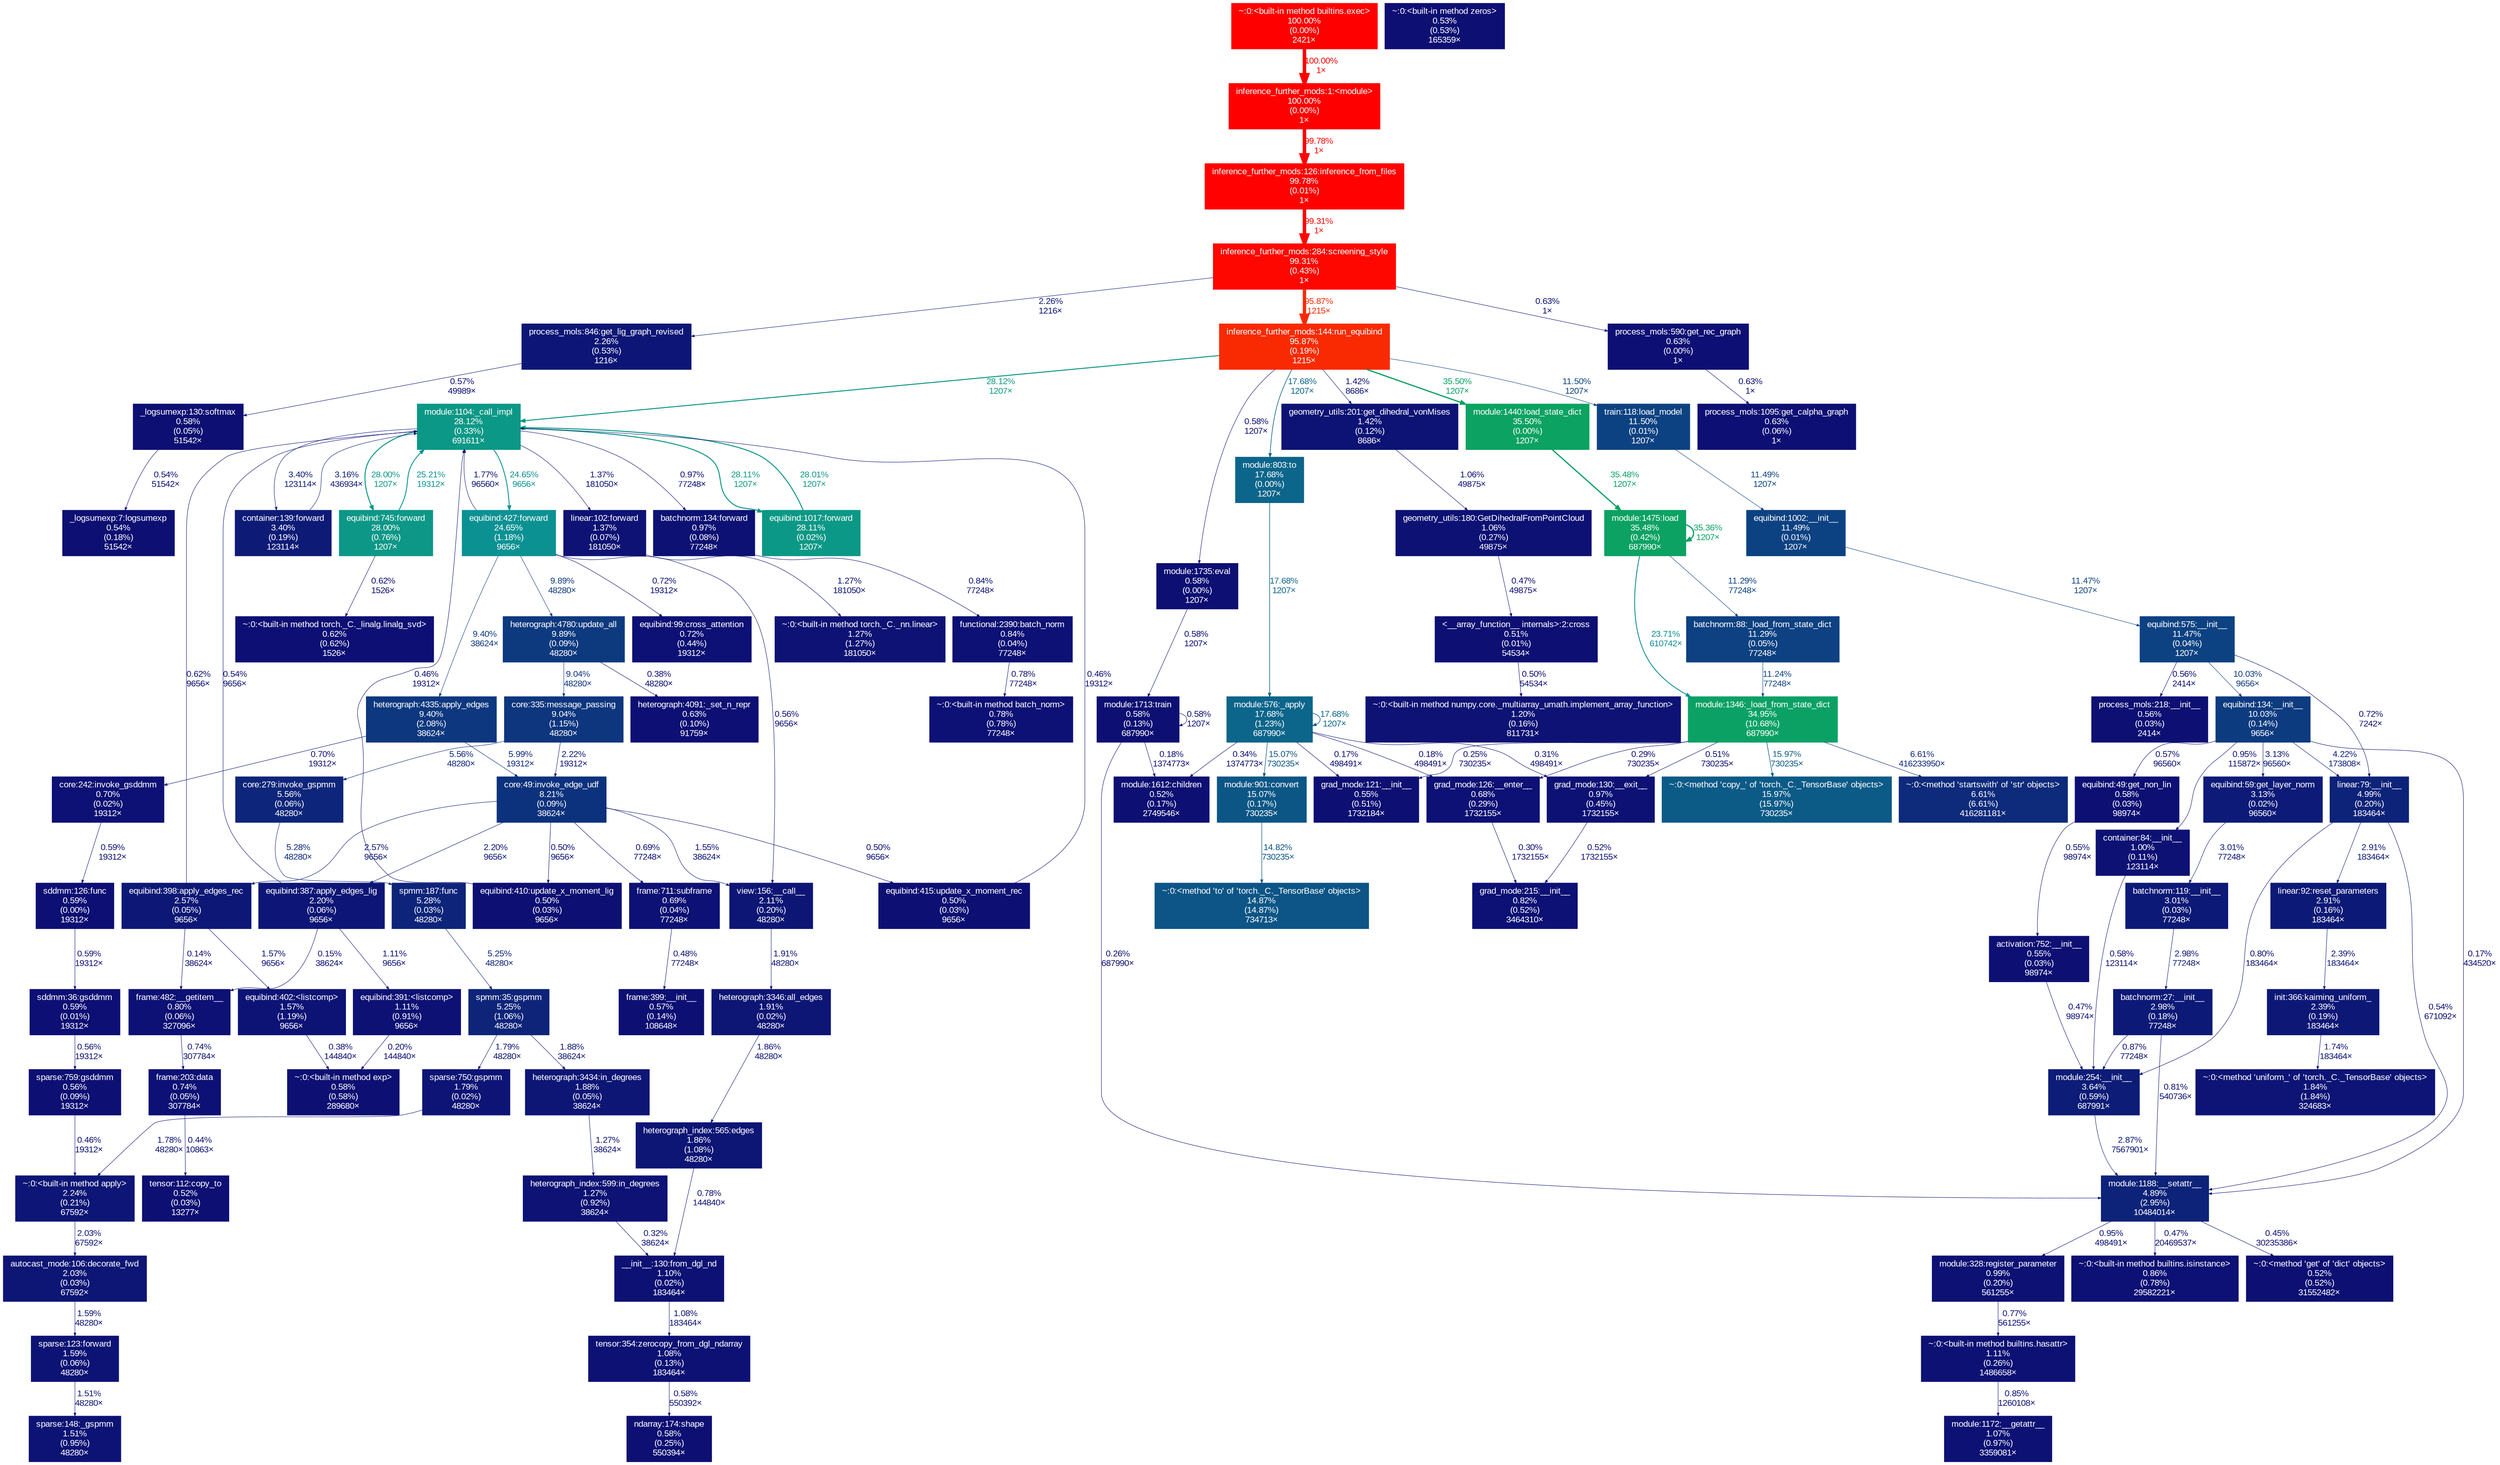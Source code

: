 digraph {
	graph [fontname=Arial, nodesep=0.125, ranksep=0.25];
	node [fontcolor=white, fontname=Arial, height=0, shape=box, style=filled, width=0];
	edge [fontname=Arial];
	4 [color="#0ba165", fontcolor="#ffffff", fontsize="10.00", label="module:1346:_load_from_state_dict\n34.95%\n(10.68%)\n687990×", tooltip="/home/amfaber/anaconda3/envs/equibind/lib/python3.7/site-packages/torch/nn/modules/module.py"];
	4 -> 2086 [arrowsize="0.35", color="#0d2a7b", fontcolor="#0d2a7b", fontsize="10.00", label="6.61%\n416233950×", labeldistance="0.50", penwidth="0.50"];
	4 -> 2468 [arrowsize="0.35", color="#0d0e73", fontcolor="#0d0e73", fontsize="10.00", label="0.29%\n730235×", labeldistance="0.50", penwidth="0.50"];
	4 -> 2571 [arrowsize="0.40", color="#0c5b87", fontcolor="#0c5b87", fontsize="10.00", label="15.97%\n730235×", labeldistance="0.64", penwidth="0.64"];
	4 -> 7157 [arrowsize="0.35", color="#0d0e73", fontcolor="#0d0e73", fontsize="10.00", label="0.25%\n730235×", labeldistance="0.50", penwidth="0.50"];
	4 -> 7159 [arrowsize="0.35", color="#0d0f73", fontcolor="#0d0f73", fontsize="10.00", label="0.51%\n730235×", labeldistance="0.50", penwidth="0.50"];
	9 [color="#0c658a", fontcolor="#ffffff", fontsize="10.00", label="module:576:_apply\n17.68%\n(1.23%)\n687990×", tooltip="/home/amfaber/anaconda3/envs/equibind/lib/python3.7/site-packages/torch/nn/modules/module.py"];
	9 -> 9 [arrowsize="0.42", color="#0c658a", fontcolor="#0c658a", fontsize="10.00", label="17.68%\n1207×", labeldistance="0.71", penwidth="0.71"];
	9 -> 2468 [arrowsize="0.35", color="#0d0d73", fontcolor="#0d0d73", fontsize="10.00", label="0.18%\n498491×", labeldistance="0.50", penwidth="0.50"];
	9 -> 2591 [arrowsize="0.39", color="#0c5686", fontcolor="#0c5686", fontsize="10.00", label="15.07%\n730235×", labeldistance="0.60", penwidth="0.60"];
	9 -> 7157 [arrowsize="0.35", color="#0d0d73", fontcolor="#0d0d73", fontsize="10.00", label="0.17%\n498491×", labeldistance="0.50", penwidth="0.50"];
	9 -> 7159 [arrowsize="0.35", color="#0d0e73", fontcolor="#0d0e73", fontsize="10.00", label="0.31%\n498491×", labeldistance="0.50", penwidth="0.50"];
	9 -> 7251 [arrowsize="0.35", color="#0d0e73", fontcolor="#0d0e73", fontsize="10.00", label="0.34%\n1374773×", labeldistance="0.50", penwidth="0.50"];
	10 [color="#0ba263", fontcolor="#ffffff", fontsize="10.00", label="module:1475:load\n35.48%\n(0.42%)\n687990×", tooltip="/home/amfaber/anaconda3/envs/equibind/lib/python3.7/site-packages/torch/nn/modules/module.py"];
	10 -> 4 [arrowsize="0.49", color="#0c8b92", fontcolor="#0c8b92", fontsize="10.00", label="23.71%\n610742×", labeldistance="0.95", penwidth="0.95"];
	10 -> 10 [arrowsize="0.59", color="#0ba163", fontcolor="#0ba163", fontsize="10.00", label="35.36%\n1207×", labeldistance="1.41", penwidth="1.41"];
	10 -> 2240 [arrowsize="0.35", color="#0d4181", fontcolor="#0d4181", fontsize="10.00", label="11.29%\n77248×", labeldistance="0.50", penwidth="0.50"];
	14 [color="#0ba262", fontcolor="#ffffff", fontsize="10.00", label="module:1440:load_state_dict\n35.50%\n(0.00%)\n1207×", tooltip="/home/amfaber/anaconda3/envs/equibind/lib/python3.7/site-packages/torch/nn/modules/module.py"];
	14 -> 10 [arrowsize="0.60", color="#0ba263", fontcolor="#0ba263", fontsize="10.00", label="35.48%\n1207×", labeldistance="1.42", penwidth="1.42"];
	94 [color="#ff0000", fontcolor="#ffffff", fontsize="10.00", label="inference_further_mods:1:<module>\n100.00%\n(0.00%)\n1×", tooltip="inference_further_mods.py"];
	94 -> 2986 [arrowsize="1.00", color="#ff0200", fontcolor="#ff0200", fontsize="10.00", label="99.78%\n1×", labeldistance="3.99", penwidth="3.99"];
	96 [color="#fe0700", fontcolor="#ffffff", fontsize="10.00", label="inference_further_mods:284:screening_style\n99.31%\n(0.43%)\n1×", tooltip="inference_further_mods.py"];
	96 -> 1756 [arrowsize="0.35", color="#0d1676", fontcolor="#0d1676", fontsize="10.00", label="2.26%\n1216×", labeldistance="0.50", penwidth="0.50"];
	96 -> 1846 [arrowsize="0.98", color="#f92a01", fontcolor="#f92a01", fontsize="10.00", label="95.87%\n1215×", labeldistance="3.83", penwidth="3.83"];
	96 -> 4318 [arrowsize="0.35", color="#0d0f74", fontcolor="#0d0f74", fontsize="10.00", label="0.63%\n1×", labeldistance="0.50", penwidth="0.50"];
	1375 [color="#ff0000", fontcolor="#ffffff", fontsize="10.00", label="~:0:<built-in method builtins.exec>\n100.00%\n(0.00%)\n2421×", tooltip="~"];
	1375 -> 94 [arrowsize="1.00", color="#ff0000", fontcolor="#ff0000", fontsize="10.00", label="100.00%\n1×", labeldistance="4.00", penwidth="4.00"];
	1398 [color="#0d1074", fontcolor="#ffffff", fontsize="10.00", label="core:242:invoke_gsddmm\n0.70%\n(0.02%)\n19312×", tooltip="/home/amfaber/anaconda3/envs/equibind/lib/python3.7/site-packages/dgl/core.py"];
	1398 -> 5165 [arrowsize="0.35", color="#0d0f74", fontcolor="#0d0f74", fontsize="10.00", label="0.59%\n19312×", labeldistance="0.50", penwidth="0.50"];
	1399 [color="#0d257a", fontcolor="#ffffff", fontsize="10.00", label="core:279:invoke_gspmm\n5.56%\n(0.06%)\n48280×", tooltip="/home/amfaber/anaconda3/envs/equibind/lib/python3.7/site-packages/dgl/core.py"];
	1399 -> 5162 [arrowsize="0.35", color="#0d247a", fontcolor="#0d247a", fontsize="10.00", label="5.28%\n48280×", labeldistance="0.50", penwidth="0.50"];
	1400 [color="#0d367e", fontcolor="#ffffff", fontsize="10.00", label="core:335:message_passing\n9.04%\n(1.15%)\n48280×", tooltip="/home/amfaber/anaconda3/envs/equibind/lib/python3.7/site-packages/dgl/core.py"];
	1400 -> 1399 [arrowsize="0.35", color="#0d257a", fontcolor="#0d257a", fontsize="10.00", label="5.56%\n48280×", labeldistance="0.50", penwidth="0.50"];
	1400 -> 1778 [arrowsize="0.35", color="#0d1676", fontcolor="#0d1676", fontsize="10.00", label="2.22%\n19312×", labeldistance="0.50", penwidth="0.50"];
	1404 [color="#0d1375", fontcolor="#ffffff", fontsize="10.00", label="sparse:148:_gspmm\n1.51%\n(0.95%)\n48280×", tooltip="/home/amfaber/anaconda3/envs/equibind/lib/python3.7/site-packages/dgl/sparse.py"];
	1458 [color="#0d4282", fontcolor="#ffffff", fontsize="10.00", label="train:118:load_model\n11.50%\n(0.01%)\n1207×", tooltip="/home/amfaber/equibind/train.py"];
	1458 -> 3349 [arrowsize="0.35", color="#0d4282", fontcolor="#0d4282", fontsize="10.00", label="11.49%\n1207×", labeldistance="0.50", penwidth="0.50"];
	1464 [color="#0d1174", fontcolor="#ffffff", fontsize="10.00", label="~:0:<built-in method builtins.hasattr>\n1.11%\n(0.26%)\n1486658×", tooltip="~"];
	1464 -> 2170 [arrowsize="0.35", color="#0d1074", fontcolor="#0d1074", fontsize="10.00", label="0.85%\n1260108×", labeldistance="0.50", penwidth="0.50"];
	1487 [color="#0d1174", fontcolor="#ffffff", fontsize="10.00", label="module:328:register_parameter\n0.99%\n(0.20%)\n561255×", tooltip="/home/amfaber/anaconda3/envs/equibind/lib/python3.7/site-packages/torch/nn/modules/module.py"];
	1487 -> 1464 [arrowsize="0.35", color="#0d1074", fontcolor="#0d1074", fontsize="10.00", label="0.77%\n561255×", labeldistance="0.50", penwidth="0.50"];
	1524 [color="#0d1074", fontcolor="#ffffff", fontsize="10.00", label="~:0:<built-in method builtins.isinstance>\n0.86%\n(0.78%)\n29582221×", tooltip="~"];
	1571 [color="#0d1575", fontcolor="#ffffff", fontsize="10.00", label="heterograph:3434:in_degrees\n1.88%\n(0.05%)\n38624×", tooltip="/home/amfaber/anaconda3/envs/equibind/lib/python3.7/site-packages/dgl/heterograph.py"];
	1571 -> 5370 [arrowsize="0.35", color="#0d1274", fontcolor="#0d1274", fontsize="10.00", label="1.27%\n38624×", labeldistance="0.50", penwidth="0.50"];
	1573 [color="#0d1074", fontcolor="#ffffff", fontsize="10.00", label="frame:203:data\n0.74%\n(0.05%)\n307784×", tooltip="/home/amfaber/anaconda3/envs/equibind/lib/python3.7/site-packages/dgl/frame.py"];
	1573 -> 2574 [arrowsize="0.35", color="#0d0f73", fontcolor="#0d0f73", fontsize="10.00", label="0.44%\n10863×", labeldistance="0.50", penwidth="0.50"];
	1576 [color="#0d0f73", fontcolor="#ffffff", fontsize="10.00", label="frame:399:__init__\n0.57%\n(0.14%)\n108648×", tooltip="/home/amfaber/anaconda3/envs/equibind/lib/python3.7/site-packages/dgl/frame.py"];
	1615 [color="#0d1174", fontcolor="#ffffff", fontsize="10.00", label="container:84:__init__\n1.00%\n(0.11%)\n123114×", tooltip="/home/amfaber/anaconda3/envs/equibind/lib/python3.7/site-packages/torch/nn/modules/container.py"];
	1615 -> 2644 [arrowsize="0.35", color="#0d0f73", fontcolor="#0d0f73", fontsize="10.00", label="0.58%\n123114×", labeldistance="0.50", penwidth="0.50"];
	1629 [color="#0d2279", fontcolor="#ffffff", fontsize="10.00", label="module:1188:__setattr__\n4.89%\n(2.95%)\n10484014×", tooltip="/home/amfaber/anaconda3/envs/equibind/lib/python3.7/site-packages/torch/nn/modules/module.py"];
	1629 -> 1487 [arrowsize="0.35", color="#0d1174", fontcolor="#0d1174", fontsize="10.00", label="0.95%\n498491×", labeldistance="0.50", penwidth="0.50"];
	1629 -> 1524 [arrowsize="0.35", color="#0d0f73", fontcolor="#0d0f73", fontsize="10.00", label="0.47%\n20469537×", labeldistance="0.50", penwidth="0.50"];
	1629 -> 2227 [arrowsize="0.35", color="#0d0f73", fontcolor="#0d0f73", fontsize="10.00", label="0.45%\n30235386×", labeldistance="0.50", penwidth="0.50"];
	1630 [color="#0d0f73", fontcolor="#ffffff", fontsize="10.00", label="module:1713:train\n0.58%\n(0.13%)\n687990×", tooltip="/home/amfaber/anaconda3/envs/equibind/lib/python3.7/site-packages/torch/nn/modules/module.py"];
	1630 -> 1629 [arrowsize="0.35", color="#0d0e73", fontcolor="#0d0e73", fontsize="10.00", label="0.26%\n687990×", labeldistance="0.50", penwidth="0.50"];
	1630 -> 1630 [arrowsize="0.35", color="#0d0f73", fontcolor="#0d0f73", fontsize="10.00", label="0.58%\n1207×", labeldistance="0.50", penwidth="0.50"];
	1630 -> 7251 [arrowsize="0.35", color="#0d0d73", fontcolor="#0d0d73", fontsize="10.00", label="0.18%\n1374773×", labeldistance="0.50", penwidth="0.50"];
	1738 [color="#0d3b80", fontcolor="#ffffff", fontsize="10.00", label="equibind:134:__init__\n10.03%\n(0.14%)\n9656×", tooltip="/home/amfaber/equibind/models/equibind.py"];
	1738 -> 1615 [arrowsize="0.35", color="#0d1174", fontcolor="#0d1174", fontsize="10.00", label="0.95%\n115872×", labeldistance="0.50", penwidth="0.50"];
	1738 -> 1629 [arrowsize="0.35", color="#0d0d73", fontcolor="#0d0d73", fontsize="10.00", label="0.17%\n434520×", labeldistance="0.50", penwidth="0.50"];
	1738 -> 2545 [arrowsize="0.35", color="#0d1f78", fontcolor="#0d1f78", fontsize="10.00", label="4.22%\n173808×", labeldistance="0.50", penwidth="0.50"];
	1738 -> 3339 [arrowsize="0.35", color="#0d0f73", fontcolor="#0d0f73", fontsize="10.00", label="0.57%\n96560×", labeldistance="0.50", penwidth="0.50"];
	1738 -> 3341 [arrowsize="0.35", color="#0d1a77", fontcolor="#0d1a77", fontsize="10.00", label="3.13%\n96560×", labeldistance="0.50", penwidth="0.50"];
	1739 [color="#0c9787", fontcolor="#ffffff", fontsize="10.00", label="equibind:745:forward\n28.00%\n(0.76%)\n1207×", tooltip="/home/amfaber/equibind/models/equibind.py"];
	1739 -> 2640 [arrowsize="0.50", color="#0c9493", fontcolor="#0c9493", fontsize="10.00", label="25.21%\n19312×", labeldistance="1.01", penwidth="1.01"];
	1739 -> 7833 [arrowsize="0.35", color="#0d0f74", fontcolor="#0d0f74", fontsize="10.00", label="0.62%\n1526×", labeldistance="0.50", penwidth="0.50"];
	1740 [color="#0c9886", fontcolor="#ffffff", fontsize="10.00", label="equibind:1017:forward\n28.11%\n(0.02%)\n1207×", tooltip="/home/amfaber/equibind/models/equibind.py"];
	1740 -> 2640 [arrowsize="0.53", color="#0c9787", fontcolor="#0c9787", fontsize="10.00", label="28.01%\n1207×", labeldistance="1.12", penwidth="1.12"];
	1756 [color="#0d1676", fontcolor="#ffffff", fontsize="10.00", label="process_mols:846:get_lig_graph_revised\n2.26%\n(0.53%)\n1216×", tooltip="/home/amfaber/equibind/commons/process_mols.py"];
	1756 -> 4993 [arrowsize="0.35", color="#0d0f73", fontcolor="#0d0f73", fontsize="10.00", label="0.57%\n49989×", labeldistance="0.50", penwidth="0.50"];
	1758 [color="#0d0f74", fontcolor="#ffffff", fontsize="10.00", label="process_mols:1095:get_calpha_graph\n0.63%\n(0.06%)\n1×", tooltip="/home/amfaber/equibind/commons/process_mols.py"];
	1761 [color="#0d0f73", fontcolor="#ffffff", fontsize="10.00", label="process_mols:218:__init__\n0.56%\n(0.03%)\n2414×", tooltip="/home/amfaber/equibind/commons/process_mols.py"];
	1775 [color="#0d1074", fontcolor="#ffffff", fontsize="10.00", label="frame:711:subframe\n0.69%\n(0.04%)\n77248×", tooltip="/home/amfaber/anaconda3/envs/equibind/lib/python3.7/site-packages/dgl/frame.py"];
	1775 -> 1576 [arrowsize="0.35", color="#0d0f73", fontcolor="#0d0f73", fontsize="10.00", label="0.48%\n77248×", labeldistance="0.50", penwidth="0.50"];
	1776 [color="#0d2479", fontcolor="#ffffff", fontsize="10.00", label="spmm:35:gspmm\n5.25%\n(1.06%)\n48280×", tooltip="/home/amfaber/anaconda3/envs/equibind/lib/python3.7/site-packages/dgl/ops/spmm.py"];
	1776 -> 1571 [arrowsize="0.35", color="#0d1575", fontcolor="#0d1575", fontsize="10.00", label="1.88%\n38624×", labeldistance="0.50", penwidth="0.50"];
	1776 -> 5353 [arrowsize="0.35", color="#0d1475", fontcolor="#0d1475", fontsize="10.00", label="1.79%\n48280×", labeldistance="0.50", penwidth="0.50"];
	1778 [color="#0d327d", fontcolor="#ffffff", fontsize="10.00", label="core:49:invoke_edge_udf\n8.21%\n(0.09%)\n38624×", tooltip="/home/amfaber/anaconda3/envs/equibind/lib/python3.7/site-packages/dgl/core.py"];
	1778 -> 1775 [arrowsize="0.35", color="#0d1074", fontcolor="#0d1074", fontsize="10.00", label="0.69%\n77248×", labeldistance="0.50", penwidth="0.50"];
	1778 -> 2540 [arrowsize="0.35", color="#0d1676", fontcolor="#0d1676", fontsize="10.00", label="2.20%\n9656×", labeldistance="0.50", penwidth="0.50"];
	1778 -> 2541 [arrowsize="0.35", color="#0d1876", fontcolor="#0d1876", fontsize="10.00", label="2.57%\n9656×", labeldistance="0.50", penwidth="0.50"];
	1778 -> 3346 [arrowsize="0.35", color="#0d0f73", fontcolor="#0d0f73", fontsize="10.00", label="0.50%\n9656×", labeldistance="0.50", penwidth="0.50"];
	1778 -> 3347 [arrowsize="0.35", color="#0d0f73", fontcolor="#0d0f73", fontsize="10.00", label="0.50%\n9656×", labeldistance="0.50", penwidth="0.50"];
	1778 -> 5142 [arrowsize="0.35", color="#0d1375", fontcolor="#0d1375", fontsize="10.00", label="1.55%\n38624×", labeldistance="0.50", penwidth="0.50"];
	1792 [color="#0d1174", fontcolor="#ffffff", fontsize="10.00", label="tensor:354:zerocopy_from_dgl_ndarray\n1.08%\n(0.13%)\n183464×", tooltip="/home/amfaber/anaconda3/envs/equibind/lib/python3.7/site-packages/dgl/backend/pytorch/tensor.py"];
	1792 -> 5847 [arrowsize="0.35", color="#0d0f73", fontcolor="#0d0f73", fontsize="10.00", label="0.58%\n550392×", labeldistance="0.50", penwidth="0.50"];
	1846 [color="#f92a01", fontcolor="#ffffff", fontsize="10.00", label="inference_further_mods:144:run_equibind\n95.87%\n(0.19%)\n1215×", tooltip="inference_further_mods.py"];
	1846 -> 14 [arrowsize="0.60", color="#0ba262", fontcolor="#0ba262", fontsize="10.00", label="35.50%\n1207×", labeldistance="1.42", penwidth="1.42"];
	1846 -> 1458 [arrowsize="0.35", color="#0d4282", fontcolor="#0d4282", fontsize="10.00", label="11.50%\n1207×", labeldistance="0.50", penwidth="0.50"];
	1846 -> 2640 [arrowsize="0.53", color="#0c9886", fontcolor="#0c9886", fontsize="10.00", label="28.12%\n1207×", labeldistance="1.12", penwidth="1.12"];
	1846 -> 4365 [arrowsize="0.35", color="#0d1375", fontcolor="#0d1375", fontsize="10.00", label="1.42%\n8686×", labeldistance="0.50", penwidth="0.50"];
	1846 -> 7246 [arrowsize="0.42", color="#0c658a", fontcolor="#0c658a", fontsize="10.00", label="17.68%\n1207×", labeldistance="0.71", penwidth="0.71"];
	1846 -> 7252 [arrowsize="0.35", color="#0d0f73", fontcolor="#0d0f73", fontsize="10.00", label="0.58%\n1207×", labeldistance="0.50", penwidth="0.50"];
	2086 [color="#0d2a7b", fontcolor="#ffffff", fontsize="10.00", label="~:0:<method 'startswith' of 'str' objects>\n6.61%\n(6.61%)\n416281181×", tooltip="~"];
	2170 [color="#0d1174", fontcolor="#ffffff", fontsize="10.00", label="module:1172:__getattr__\n1.07%\n(0.97%)\n3359081×", tooltip="/home/amfaber/anaconda3/envs/equibind/lib/python3.7/site-packages/torch/nn/modules/module.py"];
	2227 [color="#0d0f73", fontcolor="#ffffff", fontsize="10.00", label="~:0:<method 'get' of 'dict' objects>\n0.52%\n(0.52%)\n31552482×", tooltip="~"];
	2240 [color="#0d4181", fontcolor="#ffffff", fontsize="10.00", label="batchnorm:88:_load_from_state_dict\n11.29%\n(0.05%)\n77248×", tooltip="/home/amfaber/anaconda3/envs/equibind/lib/python3.7/site-packages/torch/nn/modules/batchnorm.py"];
	2240 -> 4 [arrowsize="0.35", color="#0d4181", fontcolor="#0d4181", fontsize="10.00", label="11.24%\n77248×", labeldistance="0.50", penwidth="0.50"];
	2275 [color="#0d0f74", fontcolor="#ffffff", fontsize="10.00", label="heterograph:4091:_set_n_repr\n0.63%\n(0.10%)\n91759×", tooltip="/home/amfaber/anaconda3/envs/equibind/lib/python3.7/site-packages/dgl/heterograph.py"];
	2280 [color="#0d1977", fontcolor="#ffffff", fontsize="10.00", label="batchnorm:27:__init__\n2.98%\n(0.18%)\n77248×", tooltip="/home/amfaber/anaconda3/envs/equibind/lib/python3.7/site-packages/torch/nn/modules/batchnorm.py"];
	2280 -> 1629 [arrowsize="0.35", color="#0d1074", fontcolor="#0d1074", fontsize="10.00", label="0.81%\n540736×", labeldistance="0.50", penwidth="0.50"];
	2280 -> 2644 [arrowsize="0.35", color="#0d1074", fontcolor="#0d1074", fontsize="10.00", label="0.87%\n77248×", labeldistance="0.50", penwidth="0.50"];
	2461 [color="#0d1776", fontcolor="#ffffff", fontsize="10.00", label="init:366:kaiming_uniform_\n2.39%\n(0.19%)\n183464×", tooltip="/home/amfaber/anaconda3/envs/equibind/lib/python3.7/site-packages/torch/nn/init.py"];
	2461 -> 2628 [arrowsize="0.35", color="#0d1475", fontcolor="#0d1475", fontsize="10.00", label="1.74%\n183464×", labeldistance="0.50", penwidth="0.50"];
	2463 [color="#0d1074", fontcolor="#ffffff", fontsize="10.00", label="functional:2390:batch_norm\n0.84%\n(0.04%)\n77248×", tooltip="/home/amfaber/anaconda3/envs/equibind/lib/python3.7/site-packages/torch/nn/functional.py"];
	2463 -> 2537 [arrowsize="0.35", color="#0d1074", fontcolor="#0d1074", fontsize="10.00", label="0.78%\n77248×", labeldistance="0.50", penwidth="0.50"];
	2466 [color="#0d1074", fontcolor="#ffffff", fontsize="10.00", label="grad_mode:215:__init__\n0.82%\n(0.52%)\n3464310×", tooltip="/home/amfaber/anaconda3/envs/equibind/lib/python3.7/site-packages/torch/autograd/grad_mode.py"];
	2468 [color="#0d1074", fontcolor="#ffffff", fontsize="10.00", label="grad_mode:126:__enter__\n0.68%\n(0.29%)\n1732155×", tooltip="/home/amfaber/anaconda3/envs/equibind/lib/python3.7/site-packages/torch/autograd/grad_mode.py"];
	2468 -> 2466 [arrowsize="0.35", color="#0d0e73", fontcolor="#0d0e73", fontsize="10.00", label="0.30%\n1732155×", labeldistance="0.50", penwidth="0.50"];
	2470 [color="#0d1575", fontcolor="#ffffff", fontsize="10.00", label="autocast_mode:106:decorate_fwd\n2.03%\n(0.03%)\n67592×", tooltip="/home/amfaber/anaconda3/envs/equibind/lib/python3.7/site-packages/torch/cuda/amp/autocast_mode.py"];
	2470 -> 5332 [arrowsize="0.35", color="#0d1375", fontcolor="#0d1375", fontsize="10.00", label="1.59%\n48280×", labeldistance="0.50", penwidth="0.50"];
	2508 [color="#0d1074", fontcolor="#ffffff", fontsize="10.00", label="equibind:99:cross_attention\n0.72%\n(0.44%)\n19312×", tooltip="/home/amfaber/equibind/models/equibind.py"];
	2509 [color="#0d0f73", fontcolor="#ffffff", fontsize="10.00", label="~:0:<built-in method zeros>\n0.53%\n(0.53%)\n165359×", tooltip="~"];
	2537 [color="#0d1074", fontcolor="#ffffff", fontsize="10.00", label="~:0:<built-in method batch_norm>\n0.78%\n(0.78%)\n77248×", tooltip="~"];
	2540 [color="#0d1676", fontcolor="#ffffff", fontsize="10.00", label="equibind:387:apply_edges_lig\n2.20%\n(0.06%)\n9656×", tooltip="/home/amfaber/equibind/models/equibind.py"];
	2540 -> 2547 [arrowsize="0.35", color="#0d1174", fontcolor="#0d1174", fontsize="10.00", label="1.11%\n9656×", labeldistance="0.50", penwidth="0.50"];
	2540 -> 2640 [arrowsize="0.35", color="#0d0f73", fontcolor="#0d0f73", fontsize="10.00", label="0.54%\n9656×", labeldistance="0.50", penwidth="0.50"];
	2540 -> 5177 [arrowsize="0.35", color="#0d0d73", fontcolor="#0d0d73", fontsize="10.00", label="0.15%\n38624×", labeldistance="0.50", penwidth="0.50"];
	2541 [color="#0d1876", fontcolor="#ffffff", fontsize="10.00", label="equibind:398:apply_edges_rec\n2.57%\n(0.05%)\n9656×", tooltip="/home/amfaber/equibind/models/equibind.py"];
	2541 -> 2548 [arrowsize="0.35", color="#0d1375", fontcolor="#0d1375", fontsize="10.00", label="1.57%\n9656×", labeldistance="0.50", penwidth="0.50"];
	2541 -> 2640 [arrowsize="0.35", color="#0d0f74", fontcolor="#0d0f74", fontsize="10.00", label="0.62%\n9656×", labeldistance="0.50", penwidth="0.50"];
	2541 -> 5177 [arrowsize="0.35", color="#0d0d73", fontcolor="#0d0d73", fontsize="10.00", label="0.14%\n38624×", labeldistance="0.50", penwidth="0.50"];
	2542 [color="#0c9193", fontcolor="#ffffff", fontsize="10.00", label="equibind:427:forward\n24.65%\n(1.18%)\n9656×", tooltip="/home/amfaber/equibind/models/equibind.py"];
	2542 -> 2508 [arrowsize="0.35", color="#0d1074", fontcolor="#0d1074", fontsize="10.00", label="0.72%\n19312×", labeldistance="0.50", penwidth="0.50"];
	2542 -> 2640 [arrowsize="0.35", color="#0d1475", fontcolor="#0d1475", fontsize="10.00", label="1.77%\n96560×", labeldistance="0.50", penwidth="0.50"];
	2542 -> 5142 [arrowsize="0.35", color="#0d0f73", fontcolor="#0d0f73", fontsize="10.00", label="0.56%\n9656×", labeldistance="0.50", penwidth="0.50"];
	2542 -> 5151 [arrowsize="0.35", color="#0d3a7f", fontcolor="#0d3a7f", fontsize="10.00", label="9.89%\n48280×", labeldistance="0.50", penwidth="0.50"];
	2542 -> 5153 [arrowsize="0.35", color="#0d387f", fontcolor="#0d387f", fontsize="10.00", label="9.40%\n38624×", labeldistance="0.50", penwidth="0.50"];
	2545 [color="#0d2279", fontcolor="#ffffff", fontsize="10.00", label="linear:79:__init__\n4.99%\n(0.20%)\n183464×", tooltip="/home/amfaber/anaconda3/envs/equibind/lib/python3.7/site-packages/torch/nn/modules/linear.py"];
	2545 -> 1629 [arrowsize="0.35", color="#0d0f73", fontcolor="#0d0f73", fontsize="10.00", label="0.54%\n671092×", labeldistance="0.50", penwidth="0.50"];
	2545 -> 2644 [arrowsize="0.35", color="#0d1074", fontcolor="#0d1074", fontsize="10.00", label="0.80%\n183464×", labeldistance="0.50", penwidth="0.50"];
	2545 -> 7028 [arrowsize="0.35", color="#0d1976", fontcolor="#0d1976", fontsize="10.00", label="2.91%\n183464×", labeldistance="0.50", penwidth="0.50"];
	2546 [color="#0d0f73", fontcolor="#ffffff", fontsize="10.00", label="~:0:<built-in method exp>\n0.58%\n(0.58%)\n289680×", tooltip="~"];
	2547 [color="#0d1174", fontcolor="#ffffff", fontsize="10.00", label="equibind:391:<listcomp>\n1.11%\n(0.91%)\n9656×", tooltip="/home/amfaber/equibind/models/equibind.py"];
	2547 -> 2546 [arrowsize="0.35", color="#0d0e73", fontcolor="#0d0e73", fontsize="10.00", label="0.20%\n144840×", labeldistance="0.50", penwidth="0.50"];
	2548 [color="#0d1375", fontcolor="#ffffff", fontsize="10.00", label="equibind:402:<listcomp>\n1.57%\n(1.19%)\n9656×", tooltip="/home/amfaber/equibind/models/equibind.py"];
	2548 -> 2546 [arrowsize="0.35", color="#0d0e73", fontcolor="#0d0e73", fontsize="10.00", label="0.38%\n144840×", labeldistance="0.50", penwidth="0.50"];
	2571 [color="#0c5b87", fontcolor="#ffffff", fontsize="10.00", label="~:0:<method 'copy_' of 'torch._C._TensorBase' objects>\n15.97%\n(15.97%)\n730235×", tooltip="~"];
	2574 [color="#0d0f73", fontcolor="#ffffff", fontsize="10.00", label="tensor:112:copy_to\n0.52%\n(0.03%)\n13277×", tooltip="/home/amfaber/anaconda3/envs/equibind/lib/python3.7/site-packages/dgl/backend/pytorch/tensor.py"];
	2590 [color="#0c5586", fontcolor="#ffffff", fontsize="10.00", label="~:0:<method 'to' of 'torch._C._TensorBase' objects>\n14.87%\n(14.87%)\n734713×", tooltip="~"];
	2591 [color="#0c5686", fontcolor="#ffffff", fontsize="10.00", label="module:901:convert\n15.07%\n(0.17%)\n730235×", tooltip="/home/amfaber/anaconda3/envs/equibind/lib/python3.7/site-packages/torch/nn/modules/module.py"];
	2591 -> 2590 [arrowsize="0.39", color="#0c5486", fontcolor="#0c5486", fontsize="10.00", label="14.82%\n730235×", labeldistance="0.59", penwidth="0.59"];
	2628 [color="#0d1475", fontcolor="#ffffff", fontsize="10.00", label="~:0:<method 'uniform_' of 'torch._C._TensorBase' objects>\n1.84%\n(1.84%)\n324683×", tooltip="~"];
	2640 [color="#0c9886", fontcolor="#ffffff", fontsize="10.00", label="module:1104:_call_impl\n28.12%\n(0.33%)\n691611×", tooltip="/home/amfaber/anaconda3/envs/equibind/lib/python3.7/site-packages/torch/nn/modules/module.py"];
	2640 -> 1739 [arrowsize="0.53", color="#0c9787", fontcolor="#0c9787", fontsize="10.00", label="28.00%\n1207×", labeldistance="1.12", penwidth="1.12"];
	2640 -> 1740 [arrowsize="0.53", color="#0c9886", fontcolor="#0c9886", fontsize="10.00", label="28.11%\n1207×", labeldistance="1.12", penwidth="1.12"];
	2640 -> 2542 [arrowsize="0.50", color="#0c9193", fontcolor="#0c9193", fontsize="10.00", label="24.65%\n9656×", labeldistance="0.99", penwidth="0.99"];
	2640 -> 6921 [arrowsize="0.35", color="#0d1174", fontcolor="#0d1174", fontsize="10.00", label="0.97%\n77248×", labeldistance="0.50", penwidth="0.50"];
	2640 -> 6974 [arrowsize="0.35", color="#0d1b77", fontcolor="#0d1b77", fontsize="10.00", label="3.40%\n123114×", labeldistance="0.50", penwidth="0.50"];
	2640 -> 7247 [arrowsize="0.35", color="#0d1274", fontcolor="#0d1274", fontsize="10.00", label="1.37%\n181050×", labeldistance="0.50", penwidth="0.50"];
	2644 [color="#0d1c77", fontcolor="#ffffff", fontsize="10.00", label="module:254:__init__\n3.64%\n(0.59%)\n687991×", tooltip="/home/amfaber/anaconda3/envs/equibind/lib/python3.7/site-packages/torch/nn/modules/module.py"];
	2644 -> 1629 [arrowsize="0.35", color="#0d1976", fontcolor="#0d1976", fontsize="10.00", label="2.87%\n7567901×", labeldistance="0.50", penwidth="0.50"];
	2986 [color="#ff0200", fontcolor="#ffffff", fontsize="10.00", label="inference_further_mods:126:inference_from_files\n99.78%\n(0.01%)\n1×", tooltip="inference_further_mods.py"];
	2986 -> 96 [arrowsize="1.00", color="#fe0700", fontcolor="#fe0700", fontsize="10.00", label="99.31%\n1×", labeldistance="3.97", penwidth="3.97"];
	3339 [color="#0d0f73", fontcolor="#ffffff", fontsize="10.00", label="equibind:49:get_non_lin\n0.58%\n(0.03%)\n98974×", tooltip="/home/amfaber/equibind/models/equibind.py"];
	3339 -> 7010 [arrowsize="0.35", color="#0d0f73", fontcolor="#0d0f73", fontsize="10.00", label="0.55%\n98974×", labeldistance="0.50", penwidth="0.50"];
	3340 [color="#0d4282", fontcolor="#ffffff", fontsize="10.00", label="equibind:575:__init__\n11.47%\n(0.04%)\n1207×", tooltip="/home/amfaber/equibind/models/equibind.py"];
	3340 -> 1738 [arrowsize="0.35", color="#0d3b80", fontcolor="#0d3b80", fontsize="10.00", label="10.03%\n9656×", labeldistance="0.50", penwidth="0.50"];
	3340 -> 1761 [arrowsize="0.35", color="#0d0f73", fontcolor="#0d0f73", fontsize="10.00", label="0.56%\n2414×", labeldistance="0.50", penwidth="0.50"];
	3340 -> 2545 [arrowsize="0.35", color="#0d1074", fontcolor="#0d1074", fontsize="10.00", label="0.72%\n7242×", labeldistance="0.50", penwidth="0.50"];
	3341 [color="#0d1a77", fontcolor="#ffffff", fontsize="10.00", label="equibind:59:get_layer_norm\n3.13%\n(0.02%)\n96560×", tooltip="/home/amfaber/equibind/models/equibind.py"];
	3341 -> 6918 [arrowsize="0.35", color="#0d1977", fontcolor="#0d1977", fontsize="10.00", label="3.01%\n77248×", labeldistance="0.50", penwidth="0.50"];
	3346 [color="#0d0f73", fontcolor="#ffffff", fontsize="10.00", label="equibind:410:update_x_moment_lig\n0.50%\n(0.03%)\n9656×", tooltip="/home/amfaber/equibind/models/equibind.py"];
	3346 -> 2640 [arrowsize="0.35", color="#0d0f73", fontcolor="#0d0f73", fontsize="10.00", label="0.46%\n19312×", labeldistance="0.50", penwidth="0.50"];
	3347 [color="#0d0f73", fontcolor="#ffffff", fontsize="10.00", label="equibind:415:update_x_moment_rec\n0.50%\n(0.03%)\n9656×", tooltip="/home/amfaber/equibind/models/equibind.py"];
	3347 -> 2640 [arrowsize="0.35", color="#0d0f73", fontcolor="#0d0f73", fontsize="10.00", label="0.46%\n19312×", labeldistance="0.50", penwidth="0.50"];
	3349 [color="#0d4282", fontcolor="#ffffff", fontsize="10.00", label="equibind:1002:__init__\n11.49%\n(0.01%)\n1207×", tooltip="/home/amfaber/equibind/models/equibind.py"];
	3349 -> 3340 [arrowsize="0.35", color="#0d4282", fontcolor="#0d4282", fontsize="10.00", label="11.47%\n1207×", labeldistance="0.50", penwidth="0.50"];
	4318 [color="#0d0f74", fontcolor="#ffffff", fontsize="10.00", label="process_mols:590:get_rec_graph\n0.63%\n(0.00%)\n1×", tooltip="/home/amfaber/equibind/commons/process_mols.py"];
	4318 -> 1758 [arrowsize="0.35", color="#0d0f74", fontcolor="#0d0f74", fontsize="10.00", label="0.63%\n1×", labeldistance="0.50", penwidth="0.50"];
	4365 [color="#0d1375", fontcolor="#ffffff", fontsize="10.00", label="geometry_utils:201:get_dihedral_vonMises\n1.42%\n(0.12%)\n8686×", tooltip="/home/amfaber/equibind/commons/geometry_utils.py"];
	4365 -> 4367 [arrowsize="0.35", color="#0d1174", fontcolor="#0d1174", fontsize="10.00", label="1.06%\n49875×", labeldistance="0.50", penwidth="0.50"];
	4367 [color="#0d1174", fontcolor="#ffffff", fontsize="10.00", label="geometry_utils:180:GetDihedralFromPointCloud\n1.06%\n(0.27%)\n49875×", tooltip="/home/amfaber/equibind/commons/geometry_utils.py"];
	4367 -> 7473 [arrowsize="0.35", color="#0d0f73", fontcolor="#0d0f73", fontsize="10.00", label="0.47%\n49875×", labeldistance="0.50", penwidth="0.50"];
	4992 [color="#0d0f73", fontcolor="#ffffff", fontsize="10.00", label="_logsumexp:7:logsumexp\n0.54%\n(0.18%)\n51542×", tooltip="/home/amfaber/anaconda3/envs/equibind/lib/python3.7/site-packages/scipy/special/_logsumexp.py"];
	4993 [color="#0d0f73", fontcolor="#ffffff", fontsize="10.00", label="_logsumexp:130:softmax\n0.58%\n(0.05%)\n51542×", tooltip="/home/amfaber/anaconda3/envs/equibind/lib/python3.7/site-packages/scipy/special/_logsumexp.py"];
	4993 -> 4992 [arrowsize="0.35", color="#0d0f73", fontcolor="#0d0f73", fontsize="10.00", label="0.54%\n51542×", labeldistance="0.50", penwidth="0.50"];
	5142 [color="#0d1675", fontcolor="#ffffff", fontsize="10.00", label="view:156:__call__\n2.11%\n(0.20%)\n48280×", tooltip="/home/amfaber/anaconda3/envs/equibind/lib/python3.7/site-packages/dgl/view.py"];
	5142 -> 5208 [arrowsize="0.35", color="#0d1575", fontcolor="#0d1575", fontsize="10.00", label="1.91%\n48280×", labeldistance="0.50", penwidth="0.50"];
	5151 [color="#0d3a7f", fontcolor="#ffffff", fontsize="10.00", label="heterograph:4780:update_all\n9.89%\n(0.09%)\n48280×", tooltip="/home/amfaber/anaconda3/envs/equibind/lib/python3.7/site-packages/dgl/heterograph.py"];
	5151 -> 1400 [arrowsize="0.35", color="#0d367e", fontcolor="#0d367e", fontsize="10.00", label="9.04%\n48280×", labeldistance="0.50", penwidth="0.50"];
	5151 -> 2275 [arrowsize="0.35", color="#0d0e73", fontcolor="#0d0e73", fontsize="10.00", label="0.38%\n48280×", labeldistance="0.50", penwidth="0.50"];
	5153 [color="#0d387f", fontcolor="#ffffff", fontsize="10.00", label="heterograph:4335:apply_edges\n9.40%\n(2.08%)\n38624×", tooltip="/home/amfaber/anaconda3/envs/equibind/lib/python3.7/site-packages/dgl/heterograph.py"];
	5153 -> 1398 [arrowsize="0.35", color="#0d1074", fontcolor="#0d1074", fontsize="10.00", label="0.70%\n19312×", labeldistance="0.50", penwidth="0.50"];
	5153 -> 1778 [arrowsize="0.35", color="#0d277a", fontcolor="#0d277a", fontsize="10.00", label="5.99%\n19312×", labeldistance="0.50", penwidth="0.50"];
	5162 [color="#0d247a", fontcolor="#ffffff", fontsize="10.00", label="spmm:187:func\n5.28%\n(0.03%)\n48280×", tooltip="/home/amfaber/anaconda3/envs/equibind/lib/python3.7/site-packages/dgl/ops/spmm.py"];
	5162 -> 1776 [arrowsize="0.35", color="#0d2479", fontcolor="#0d2479", fontsize="10.00", label="5.25%\n48280×", labeldistance="0.50", penwidth="0.50"];
	5164 [color="#0d0f74", fontcolor="#ffffff", fontsize="10.00", label="sddmm:36:gsddmm\n0.59%\n(0.01%)\n19312×", tooltip="/home/amfaber/anaconda3/envs/equibind/lib/python3.7/site-packages/dgl/ops/sddmm.py"];
	5164 -> 5354 [arrowsize="0.35", color="#0d0f73", fontcolor="#0d0f73", fontsize="10.00", label="0.56%\n19312×", labeldistance="0.50", penwidth="0.50"];
	5165 [color="#0d0f74", fontcolor="#ffffff", fontsize="10.00", label="sddmm:126:func\n0.59%\n(0.00%)\n19312×", tooltip="/home/amfaber/anaconda3/envs/equibind/lib/python3.7/site-packages/dgl/ops/sddmm.py"];
	5165 -> 5164 [arrowsize="0.35", color="#0d0f74", fontcolor="#0d0f74", fontsize="10.00", label="0.59%\n19312×", labeldistance="0.50", penwidth="0.50"];
	5177 [color="#0d1074", fontcolor="#ffffff", fontsize="10.00", label="frame:482:__getitem__\n0.80%\n(0.06%)\n327096×", tooltip="/home/amfaber/anaconda3/envs/equibind/lib/python3.7/site-packages/dgl/frame.py"];
	5177 -> 1573 [arrowsize="0.35", color="#0d1074", fontcolor="#0d1074", fontsize="10.00", label="0.74%\n307784×", labeldistance="0.50", penwidth="0.50"];
	5208 [color="#0d1575", fontcolor="#ffffff", fontsize="10.00", label="heterograph:3346:all_edges\n1.91%\n(0.02%)\n48280×", tooltip="/home/amfaber/anaconda3/envs/equibind/lib/python3.7/site-packages/dgl/heterograph.py"];
	5208 -> 5369 [arrowsize="0.35", color="#0d1575", fontcolor="#0d1575", fontsize="10.00", label="1.86%\n48280×", labeldistance="0.50", penwidth="0.50"];
	5332 [color="#0d1375", fontcolor="#ffffff", fontsize="10.00", label="sparse:123:forward\n1.59%\n(0.06%)\n48280×", tooltip="/home/amfaber/anaconda3/envs/equibind/lib/python3.7/site-packages/dgl/backend/pytorch/sparse.py"];
	5332 -> 1404 [arrowsize="0.35", color="#0d1375", fontcolor="#0d1375", fontsize="10.00", label="1.51%\n48280×", labeldistance="0.50", penwidth="0.50"];
	5353 [color="#0d1475", fontcolor="#ffffff", fontsize="10.00", label="sparse:750:gspmm\n1.79%\n(0.02%)\n48280×", tooltip="/home/amfaber/anaconda3/envs/equibind/lib/python3.7/site-packages/dgl/backend/pytorch/sparse.py"];
	5353 -> 7597 [arrowsize="0.35", color="#0d1475", fontcolor="#0d1475", fontsize="10.00", label="1.78%\n48280×", labeldistance="0.50", penwidth="0.50"];
	5354 [color="#0d0f73", fontcolor="#ffffff", fontsize="10.00", label="sparse:759:gsddmm\n0.56%\n(0.09%)\n19312×", tooltip="/home/amfaber/anaconda3/envs/equibind/lib/python3.7/site-packages/dgl/backend/pytorch/sparse.py"];
	5354 -> 7597 [arrowsize="0.35", color="#0d0f73", fontcolor="#0d0f73", fontsize="10.00", label="0.46%\n19312×", labeldistance="0.50", penwidth="0.50"];
	5369 [color="#0d1575", fontcolor="#ffffff", fontsize="10.00", label="heterograph_index:565:edges\n1.86%\n(1.08%)\n48280×", tooltip="/home/amfaber/anaconda3/envs/equibind/lib/python3.7/site-packages/dgl/heterograph_index.py"];
	5369 -> 5904 [arrowsize="0.35", color="#0d1074", fontcolor="#0d1074", fontsize="10.00", label="0.78%\n144840×", labeldistance="0.50", penwidth="0.50"];
	5370 [color="#0d1274", fontcolor="#ffffff", fontsize="10.00", label="heterograph_index:599:in_degrees\n1.27%\n(0.92%)\n38624×", tooltip="/home/amfaber/anaconda3/envs/equibind/lib/python3.7/site-packages/dgl/heterograph_index.py"];
	5370 -> 5904 [arrowsize="0.35", color="#0d0e73", fontcolor="#0d0e73", fontsize="10.00", label="0.32%\n38624×", labeldistance="0.50", penwidth="0.50"];
	5847 [color="#0d0f73", fontcolor="#ffffff", fontsize="10.00", label="ndarray:174:shape\n0.58%\n(0.25%)\n550394×", tooltip="/home/amfaber/anaconda3/envs/equibind/lib/python3.7/site-packages/dgl/_ffi/ndarray.py"];
	5904 [color="#0d1174", fontcolor="#ffffff", fontsize="10.00", label="__init__:130:from_dgl_nd\n1.10%\n(0.02%)\n183464×", tooltip="/home/amfaber/anaconda3/envs/equibind/lib/python3.7/site-packages/dgl/backend/__init__.py"];
	5904 -> 1792 [arrowsize="0.35", color="#0d1174", fontcolor="#0d1174", fontsize="10.00", label="1.08%\n183464×", labeldistance="0.50", penwidth="0.50"];
	6918 [color="#0d1977", fontcolor="#ffffff", fontsize="10.00", label="batchnorm:119:__init__\n3.01%\n(0.03%)\n77248×", tooltip="/home/amfaber/anaconda3/envs/equibind/lib/python3.7/site-packages/torch/nn/modules/batchnorm.py"];
	6918 -> 2280 [arrowsize="0.35", color="#0d1977", fontcolor="#0d1977", fontsize="10.00", label="2.98%\n77248×", labeldistance="0.50", penwidth="0.50"];
	6921 [color="#0d1174", fontcolor="#ffffff", fontsize="10.00", label="batchnorm:134:forward\n0.97%\n(0.08%)\n77248×", tooltip="/home/amfaber/anaconda3/envs/equibind/lib/python3.7/site-packages/torch/nn/modules/batchnorm.py"];
	6921 -> 2463 [arrowsize="0.35", color="#0d1074", fontcolor="#0d1074", fontsize="10.00", label="0.84%\n77248×", labeldistance="0.50", penwidth="0.50"];
	6974 [color="#0d1b77", fontcolor="#ffffff", fontsize="10.00", label="container:139:forward\n3.40%\n(0.19%)\n123114×", tooltip="/home/amfaber/anaconda3/envs/equibind/lib/python3.7/site-packages/torch/nn/modules/container.py"];
	6974 -> 2640 [arrowsize="0.35", color="#0d1a77", fontcolor="#0d1a77", fontsize="10.00", label="3.16%\n436934×", labeldistance="0.50", penwidth="0.50"];
	7010 [color="#0d0f73", fontcolor="#ffffff", fontsize="10.00", label="activation:752:__init__\n0.55%\n(0.03%)\n98974×", tooltip="/home/amfaber/anaconda3/envs/equibind/lib/python3.7/site-packages/torch/nn/modules/activation.py"];
	7010 -> 2644 [arrowsize="0.35", color="#0d0f73", fontcolor="#0d0f73", fontsize="10.00", label="0.47%\n98974×", labeldistance="0.50", penwidth="0.50"];
	7028 [color="#0d1976", fontcolor="#ffffff", fontsize="10.00", label="linear:92:reset_parameters\n2.91%\n(0.16%)\n183464×", tooltip="/home/amfaber/anaconda3/envs/equibind/lib/python3.7/site-packages/torch/nn/modules/linear.py"];
	7028 -> 2461 [arrowsize="0.35", color="#0d1776", fontcolor="#0d1776", fontsize="10.00", label="2.39%\n183464×", labeldistance="0.50", penwidth="0.50"];
	7157 [color="#0d0f73", fontcolor="#ffffff", fontsize="10.00", label="grad_mode:121:__init__\n0.55%\n(0.51%)\n1732184×", tooltip="/home/amfaber/anaconda3/envs/equibind/lib/python3.7/site-packages/torch/autograd/grad_mode.py"];
	7159 [color="#0d1174", fontcolor="#ffffff", fontsize="10.00", label="grad_mode:130:__exit__\n0.97%\n(0.45%)\n1732155×", tooltip="/home/amfaber/anaconda3/envs/equibind/lib/python3.7/site-packages/torch/autograd/grad_mode.py"];
	7159 -> 2466 [arrowsize="0.35", color="#0d0f73", fontcolor="#0d0f73", fontsize="10.00", label="0.52%\n1732155×", labeldistance="0.50", penwidth="0.50"];
	7246 [color="#0c658a", fontcolor="#ffffff", fontsize="10.00", label="module:803:to\n17.68%\n(0.00%)\n1207×", tooltip="/home/amfaber/anaconda3/envs/equibind/lib/python3.7/site-packages/torch/nn/modules/module.py"];
	7246 -> 9 [arrowsize="0.42", color="#0c658a", fontcolor="#0c658a", fontsize="10.00", label="17.68%\n1207×", labeldistance="0.71", penwidth="0.71"];
	7247 [color="#0d1274", fontcolor="#ffffff", fontsize="10.00", label="linear:102:forward\n1.37%\n(0.07%)\n181050×", tooltip="/home/amfaber/anaconda3/envs/equibind/lib/python3.7/site-packages/torch/nn/modules/linear.py"];
	7247 -> 7832 [arrowsize="0.35", color="#0d1274", fontcolor="#0d1274", fontsize="10.00", label="1.27%\n181050×", labeldistance="0.50", penwidth="0.50"];
	7251 [color="#0d0f73", fontcolor="#ffffff", fontsize="10.00", label="module:1612:children\n0.52%\n(0.17%)\n2749546×", tooltip="/home/amfaber/anaconda3/envs/equibind/lib/python3.7/site-packages/torch/nn/modules/module.py"];
	7252 [color="#0d0f73", fontcolor="#ffffff", fontsize="10.00", label="module:1735:eval\n0.58%\n(0.00%)\n1207×", tooltip="/home/amfaber/anaconda3/envs/equibind/lib/python3.7/site-packages/torch/nn/modules/module.py"];
	7252 -> 1630 [arrowsize="0.35", color="#0d0f73", fontcolor="#0d0f73", fontsize="10.00", label="0.58%\n1207×", labeldistance="0.50", penwidth="0.50"];
	7403 [color="#0d1274", fontcolor="#ffffff", fontsize="10.00", label="~:0:<built-in method numpy.core._multiarray_umath.implement_array_function>\n1.20%\n(0.16%)\n811731×", tooltip="~"];
	7473 [color="#0d0f73", fontcolor="#ffffff", fontsize="10.00", label="<__array_function__ internals>:2:cross\n0.51%\n(0.01%)\n54534×", tooltip="<__array_function__ internals>"];
	7473 -> 7403 [arrowsize="0.35", color="#0d0f73", fontcolor="#0d0f73", fontsize="10.00", label="0.50%\n54534×", labeldistance="0.50", penwidth="0.50"];
	7597 [color="#0d1676", fontcolor="#ffffff", fontsize="10.00", label="~:0:<built-in method apply>\n2.24%\n(0.21%)\n67592×", tooltip="~"];
	7597 -> 2470 [arrowsize="0.35", color="#0d1575", fontcolor="#0d1575", fontsize="10.00", label="2.03%\n67592×", labeldistance="0.50", penwidth="0.50"];
	7832 [color="#0d1274", fontcolor="#ffffff", fontsize="10.00", label="~:0:<built-in method torch._C._nn.linear>\n1.27%\n(1.27%)\n181050×", tooltip="~"];
	7833 [color="#0d0f74", fontcolor="#ffffff", fontsize="10.00", label="~:0:<built-in method torch._C._linalg.linalg_svd>\n0.62%\n(0.62%)\n1526×", tooltip="~"];
}
